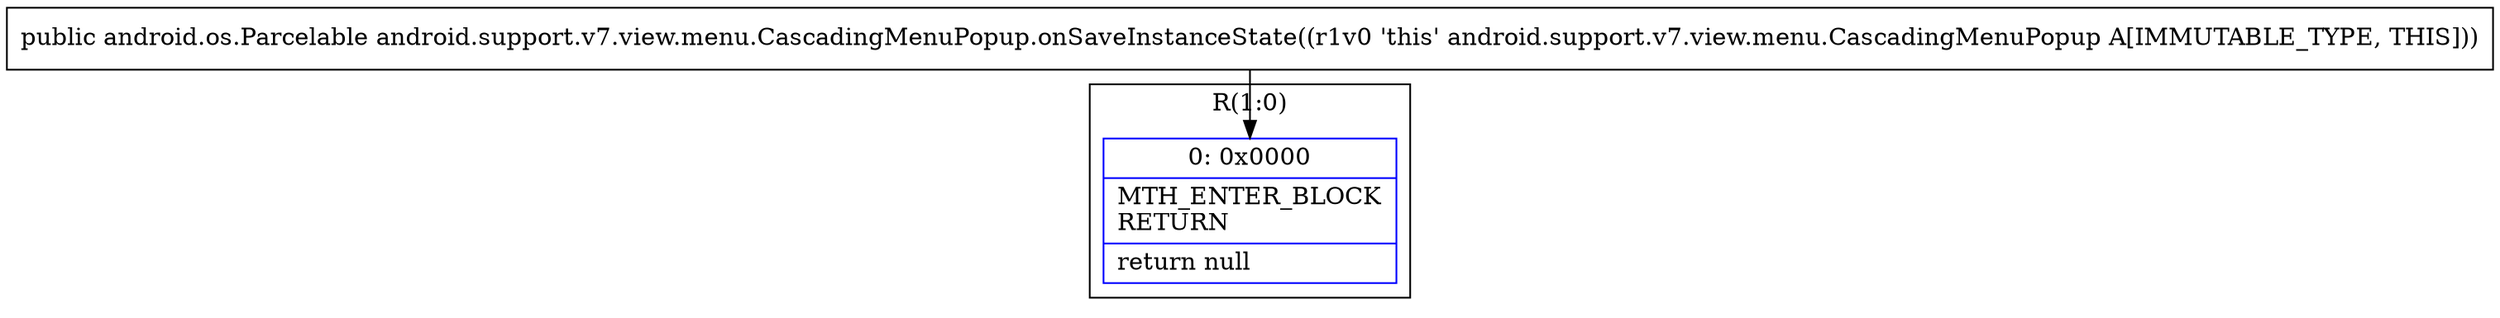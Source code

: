 digraph "CFG forandroid.support.v7.view.menu.CascadingMenuPopup.onSaveInstanceState()Landroid\/os\/Parcelable;" {
subgraph cluster_Region_1866498648 {
label = "R(1:0)";
node [shape=record,color=blue];
Node_0 [shape=record,label="{0\:\ 0x0000|MTH_ENTER_BLOCK\lRETURN\l|return null\l}"];
}
MethodNode[shape=record,label="{public android.os.Parcelable android.support.v7.view.menu.CascadingMenuPopup.onSaveInstanceState((r1v0 'this' android.support.v7.view.menu.CascadingMenuPopup A[IMMUTABLE_TYPE, THIS])) }"];
MethodNode -> Node_0;
}

